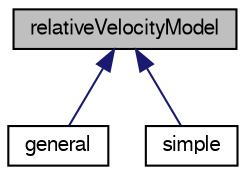 digraph "relativeVelocityModel"
{
  bgcolor="transparent";
  edge [fontname="FreeSans",fontsize="10",labelfontname="FreeSans",labelfontsize="10"];
  node [fontname="FreeSans",fontsize="10",shape=record];
  Node0 [label="relativeVelocityModel",height=0.2,width=0.4,color="black", fillcolor="grey75", style="filled", fontcolor="black"];
  Node0 -> Node1 [dir="back",color="midnightblue",fontsize="10",style="solid",fontname="FreeSans"];
  Node1 [label="general",height=0.2,width=0.4,color="black",URL="$a31962.html"];
  Node0 -> Node2 [dir="back",color="midnightblue",fontsize="10",style="solid",fontname="FreeSans"];
  Node2 [label="simple",height=0.2,width=0.4,color="black",URL="$a31970.html"];
}
